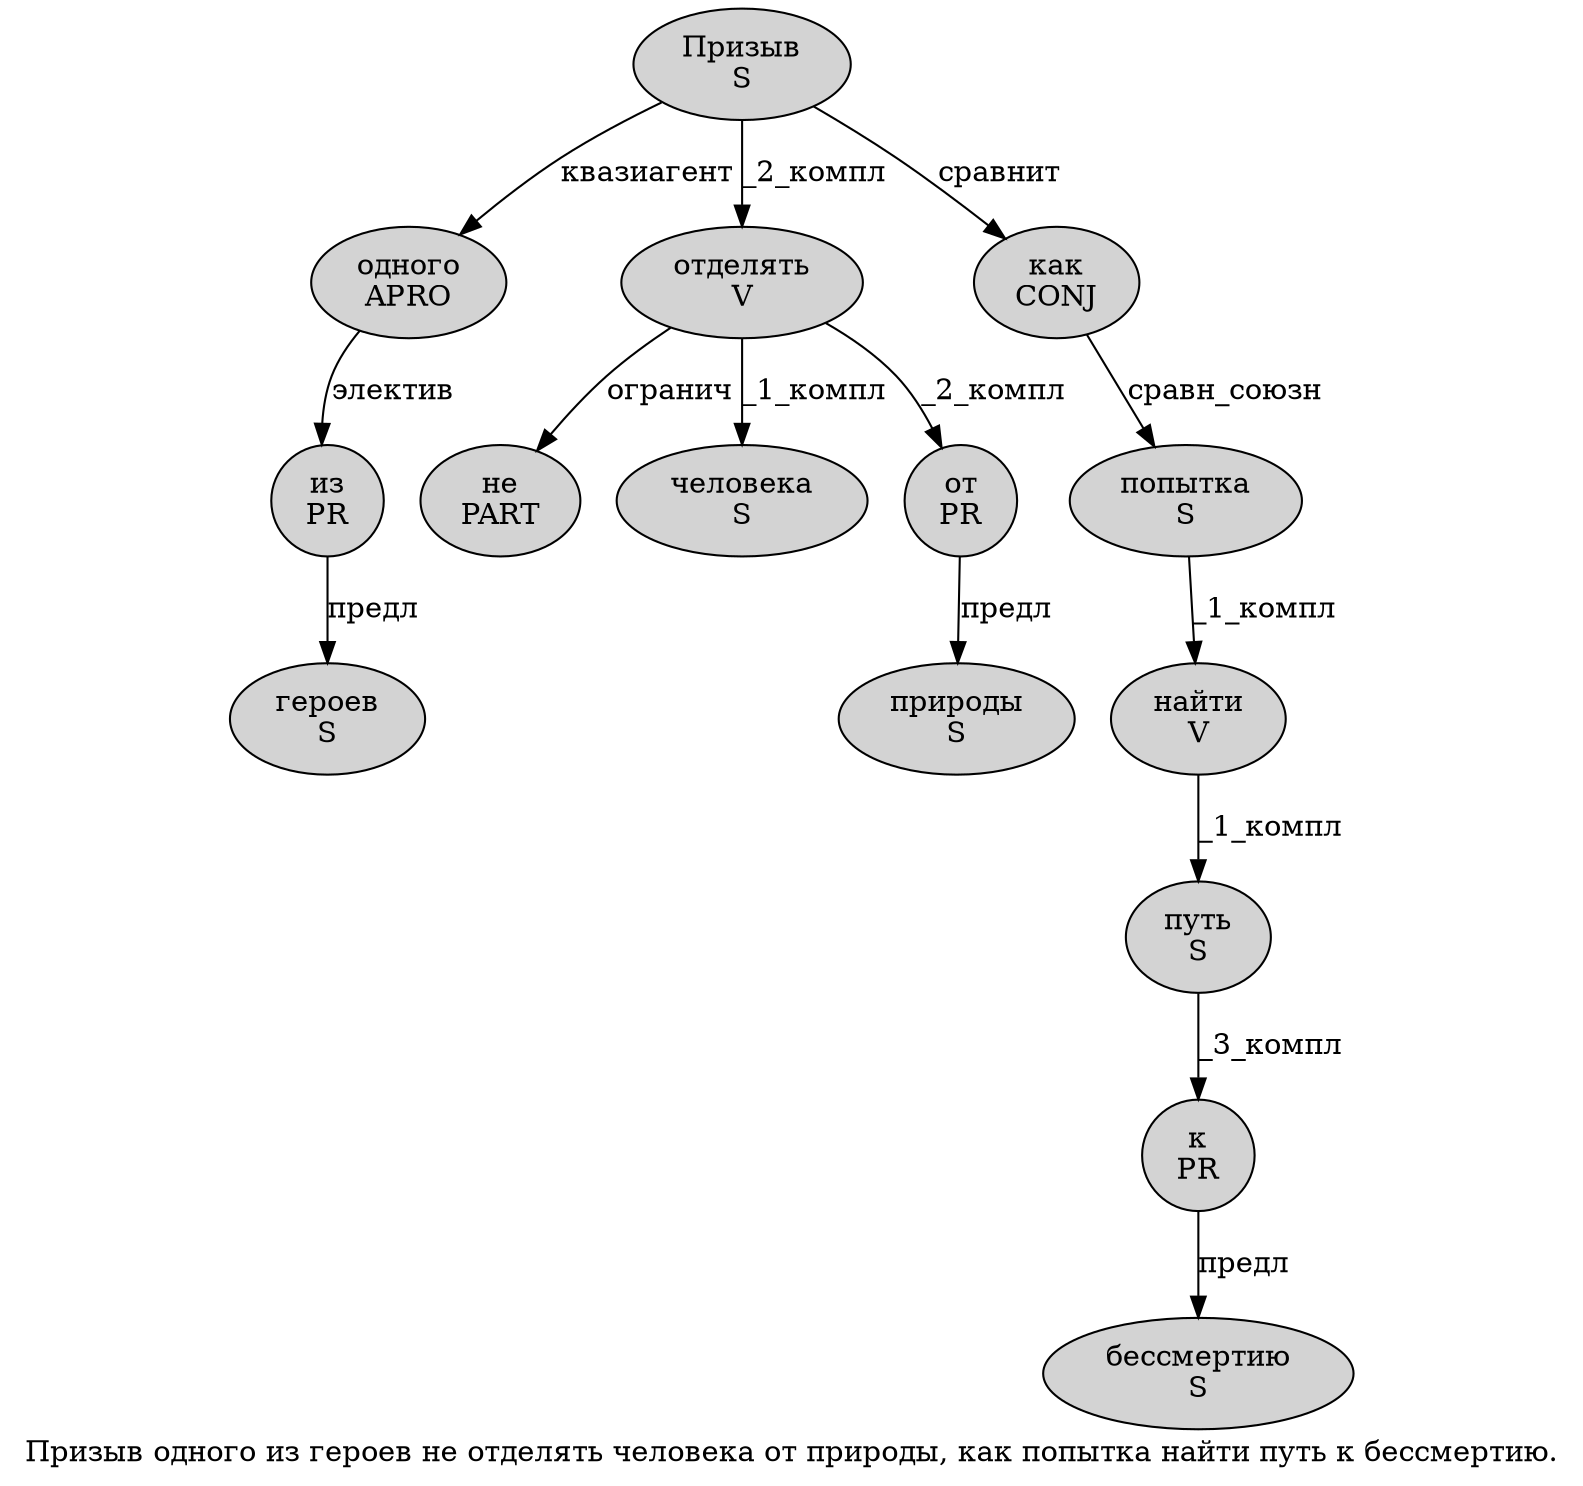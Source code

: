 digraph SENTENCE_2091 {
	graph [label="Призыв одного из героев не отделять человека от природы, как попытка найти путь к бессмертию."]
	node [style=filled]
		0 [label="Призыв
S" color="" fillcolor=lightgray penwidth=1 shape=ellipse]
		1 [label="одного
APRO" color="" fillcolor=lightgray penwidth=1 shape=ellipse]
		2 [label="из
PR" color="" fillcolor=lightgray penwidth=1 shape=ellipse]
		3 [label="героев
S" color="" fillcolor=lightgray penwidth=1 shape=ellipse]
		4 [label="не
PART" color="" fillcolor=lightgray penwidth=1 shape=ellipse]
		5 [label="отделять
V" color="" fillcolor=lightgray penwidth=1 shape=ellipse]
		6 [label="человека
S" color="" fillcolor=lightgray penwidth=1 shape=ellipse]
		7 [label="от
PR" color="" fillcolor=lightgray penwidth=1 shape=ellipse]
		8 [label="природы
S" color="" fillcolor=lightgray penwidth=1 shape=ellipse]
		10 [label="как
CONJ" color="" fillcolor=lightgray penwidth=1 shape=ellipse]
		11 [label="попытка
S" color="" fillcolor=lightgray penwidth=1 shape=ellipse]
		12 [label="найти
V" color="" fillcolor=lightgray penwidth=1 shape=ellipse]
		13 [label="путь
S" color="" fillcolor=lightgray penwidth=1 shape=ellipse]
		14 [label="к
PR" color="" fillcolor=lightgray penwidth=1 shape=ellipse]
		15 [label="бессмертию
S" color="" fillcolor=lightgray penwidth=1 shape=ellipse]
			12 -> 13 [label="_1_компл"]
			10 -> 11 [label="сравн_союзн"]
			7 -> 8 [label="предл"]
			11 -> 12 [label="_1_компл"]
			2 -> 3 [label="предл"]
			1 -> 2 [label="электив"]
			5 -> 4 [label="огранич"]
			5 -> 6 [label="_1_компл"]
			5 -> 7 [label="_2_компл"]
			0 -> 1 [label="квазиагент"]
			0 -> 5 [label="_2_компл"]
			0 -> 10 [label="сравнит"]
			13 -> 14 [label="_3_компл"]
			14 -> 15 [label="предл"]
}